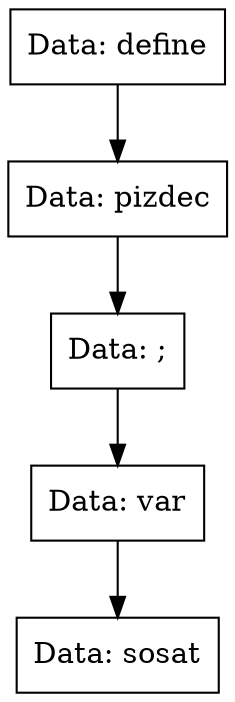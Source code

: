 digraph pizdec{
Node0x558e338cbfa0[shape="record", label="Data: define"];
Node0x558e338cc400[shape="record", label="Data: pizdec"];
Node0x558e338cc0e0[shape="record", label="Data: ;"];
Node0x558e338cbff0[shape="record", label="Data: var"];
Node0x558e338cc130[shape="record", label="Data: sosat"];
Node0x558e338cbff0->Node0x558e338cc130;
Node0x558e338cc0e0->Node0x558e338cbff0;
Node0x558e338cc400->Node0x558e338cc0e0;
Node0x558e338cbfa0->Node0x558e338cc400;
}